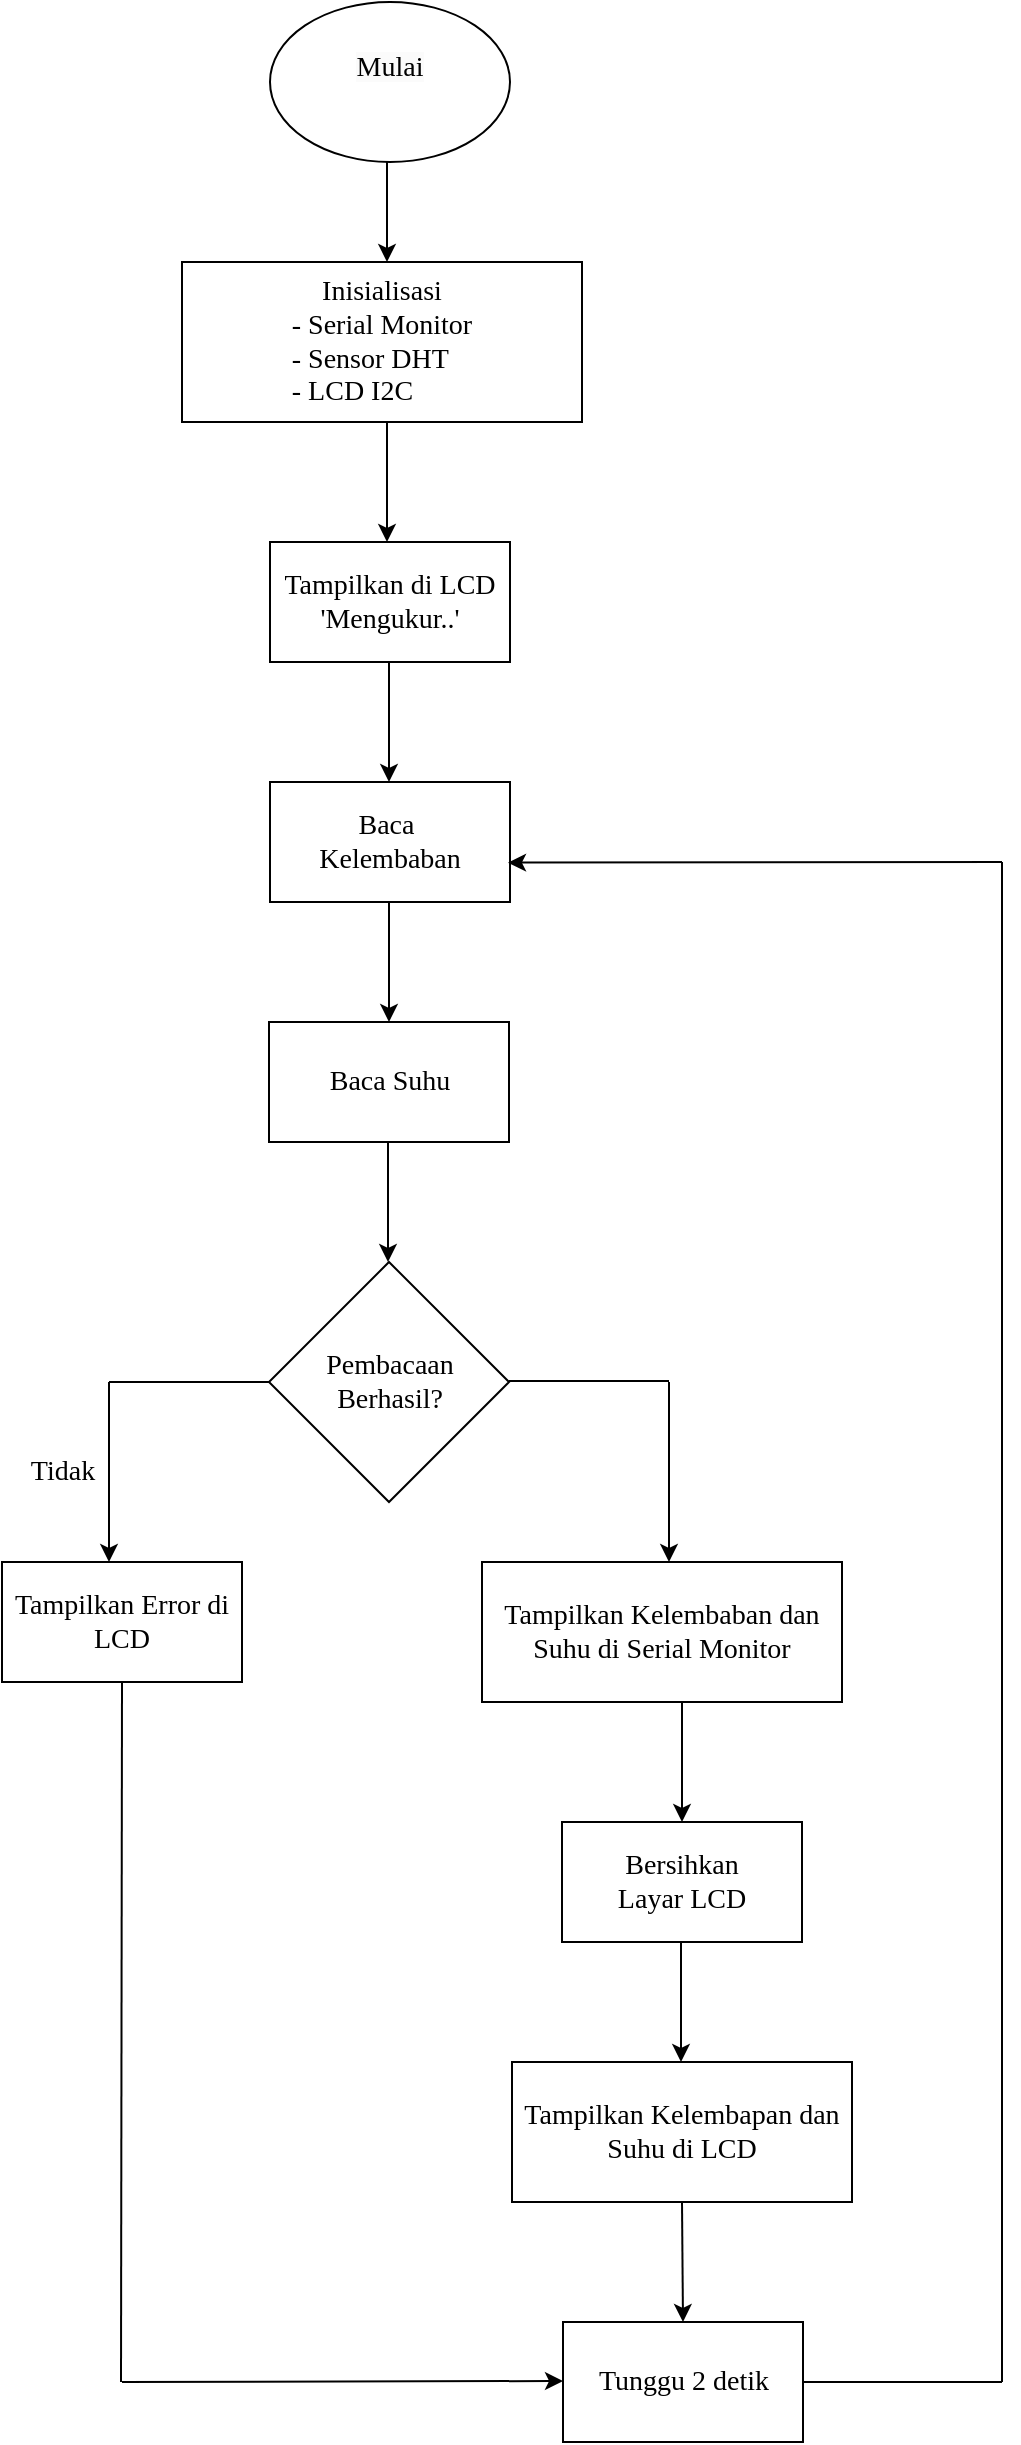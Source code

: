 <mxfile version="24.8.3">
  <diagram name="Halaman-1" id="qTOW1-HexOd1q7XH1WQv">
    <mxGraphModel grid="1" page="1" gridSize="10" guides="1" tooltips="1" connect="1" arrows="1" fold="1" pageScale="1" pageWidth="827" pageHeight="1169" math="0" shadow="0">
      <root>
        <mxCell id="0" />
        <mxCell id="1" parent="0" />
        <mxCell id="WC0ZGZ3eZQcWdwqWbL3J-2" value="" style="endArrow=classic;html=1;rounded=0;exitX=0.5;exitY=1;exitDx=0;exitDy=0;" edge="1" parent="1">
          <mxGeometry width="50" height="50" relative="1" as="geometry">
            <mxPoint x="352.5" y="100" as="sourcePoint" />
            <mxPoint x="352.5" y="160" as="targetPoint" />
          </mxGeometry>
        </mxCell>
        <mxCell id="WC0ZGZ3eZQcWdwqWbL3J-3" value="" style="endArrow=classic;html=1;rounded=0;exitX=0.5;exitY=1;exitDx=0;exitDy=0;" edge="1" parent="1">
          <mxGeometry width="50" height="50" relative="1" as="geometry">
            <mxPoint x="352.5" y="240" as="sourcePoint" />
            <mxPoint x="352.5" y="300" as="targetPoint" />
          </mxGeometry>
        </mxCell>
        <mxCell id="WC0ZGZ3eZQcWdwqWbL3J-4" value="&lt;font face=&quot;Comic Sans MS&quot;&gt;&lt;span style=&quot;font-size: 14px;&quot;&gt;Tampilkan di LCD&lt;/span&gt;&lt;/font&gt;&lt;div&gt;&lt;font face=&quot;Comic Sans MS&quot;&gt;&lt;span style=&quot;font-size: 14px;&quot;&gt;&#39;Mengukur..&#39;&lt;/span&gt;&lt;/font&gt;&lt;/div&gt;" style="rounded=0;whiteSpace=wrap;html=1;" vertex="1" parent="1">
          <mxGeometry x="294" y="300" width="120" height="60" as="geometry" />
        </mxCell>
        <mxCell id="WC0ZGZ3eZQcWdwqWbL3J-5" value="" style="endArrow=classic;html=1;rounded=0;exitX=0.5;exitY=1;exitDx=0;exitDy=0;" edge="1" parent="1">
          <mxGeometry width="50" height="50" relative="1" as="geometry">
            <mxPoint x="353.5" y="360" as="sourcePoint" />
            <mxPoint x="353.5" y="420" as="targetPoint" />
          </mxGeometry>
        </mxCell>
        <mxCell id="WC0ZGZ3eZQcWdwqWbL3J-6" value="&lt;div&gt;&lt;font style=&quot;font-size: 14px;&quot; face=&quot;Comic Sans MS&quot;&gt;&lt;br&gt;&lt;/font&gt;&lt;/div&gt;&lt;font style=&quot;&quot; face=&quot;Comic Sans MS&quot;&gt;&lt;div style=&quot;font-size: 14px;&quot;&gt;&lt;font style=&quot;&quot; face=&quot;Comic Sans MS&quot;&gt;&lt;br&gt;&lt;/font&gt;&lt;/div&gt;&lt;font style=&quot;font-size: 14px;&quot;&gt;Inisialisasi&lt;/font&gt;&lt;/font&gt;&lt;div style=&quot;text-align: left;&quot;&gt;&lt;span style=&quot;background-color: initial; font-family: &amp;quot;Comic Sans MS&amp;quot;; font-size: 14px;&quot;&gt;- Serial Monitor&lt;/span&gt;&lt;/div&gt;&lt;div style=&quot;text-align: left;&quot;&gt;&lt;span style=&quot;background-color: initial; font-family: &amp;quot;Comic Sans MS&amp;quot;; font-size: 14px;&quot;&gt;- Sensor DHT&lt;/span&gt;&lt;/div&gt;&lt;div&gt;&lt;div style=&quot;text-align: left;&quot;&gt;&lt;span style=&quot;background-color: initial; font-family: &amp;quot;Comic Sans MS&amp;quot;; font-size: 14px;&quot;&gt;- LCD I2C&lt;/span&gt;&lt;/div&gt;&lt;div&gt;&lt;div&gt;&lt;div style=&quot;text-align: left;&quot;&gt;&lt;font size=&quot;3&quot;&gt;&lt;br&gt;&lt;/font&gt;&lt;/div&gt;&lt;/div&gt;&lt;div&gt;&lt;div&gt;&lt;br&gt;&lt;/div&gt;&lt;/div&gt;&lt;/div&gt;&lt;/div&gt;" style="rounded=0;whiteSpace=wrap;html=1;" vertex="1" parent="1">
          <mxGeometry x="250" y="160" width="200" height="80" as="geometry" />
        </mxCell>
        <mxCell id="WC0ZGZ3eZQcWdwqWbL3J-7" value="&lt;font face=&quot;Comic Sans MS&quot;&gt;&lt;span style=&quot;font-size: 14px;&quot;&gt;Baca&amp;nbsp;&lt;/span&gt;&lt;/font&gt;&lt;div&gt;&lt;font face=&quot;Comic Sans MS&quot;&gt;&lt;span style=&quot;font-size: 14px;&quot;&gt;Kelembaban&lt;/span&gt;&lt;/font&gt;&lt;/div&gt;" style="rounded=0;whiteSpace=wrap;html=1;" vertex="1" parent="1">
          <mxGeometry x="294" y="420" width="120" height="60" as="geometry" />
        </mxCell>
        <mxCell id="WC0ZGZ3eZQcWdwqWbL3J-8" value="&lt;font face=&quot;Comic Sans MS&quot;&gt;&lt;span style=&quot;font-size: 14px;&quot;&gt;Baca Suhu&lt;/span&gt;&lt;/font&gt;" style="rounded=0;whiteSpace=wrap;html=1;" vertex="1" parent="1">
          <mxGeometry x="293.5" y="540" width="120" height="60" as="geometry" />
        </mxCell>
        <mxCell id="WC0ZGZ3eZQcWdwqWbL3J-9" value="" style="endArrow=classic;html=1;rounded=0;exitX=0.5;exitY=1;exitDx=0;exitDy=0;" edge="1" parent="1">
          <mxGeometry width="50" height="50" relative="1" as="geometry">
            <mxPoint x="353" y="600" as="sourcePoint" />
            <mxPoint x="353" y="660" as="targetPoint" />
          </mxGeometry>
        </mxCell>
        <mxCell id="WC0ZGZ3eZQcWdwqWbL3J-10" value="&lt;font style=&quot;font-size: 14px;&quot; face=&quot;Comic Sans MS&quot;&gt;Pembacaan Berhasil?&lt;/font&gt;" style="rhombus;whiteSpace=wrap;html=1;" vertex="1" parent="1">
          <mxGeometry x="293.5" y="660" width="120" height="120" as="geometry" />
        </mxCell>
        <mxCell id="WC0ZGZ3eZQcWdwqWbL3J-11" value="" style="endArrow=classic;html=1;rounded=0;" edge="1" parent="1">
          <mxGeometry width="50" height="50" relative="1" as="geometry">
            <mxPoint x="213.5" y="720" as="sourcePoint" />
            <mxPoint x="213.5" y="810" as="targetPoint" />
          </mxGeometry>
        </mxCell>
        <mxCell id="WC0ZGZ3eZQcWdwqWbL3J-12" value="" style="endArrow=none;html=1;rounded=0;entryX=0;entryY=0.5;entryDx=0;entryDy=0;" edge="1" parent="1" target="WC0ZGZ3eZQcWdwqWbL3J-10">
          <mxGeometry width="50" height="50" relative="1" as="geometry">
            <mxPoint x="213.5" y="720" as="sourcePoint" />
            <mxPoint x="263.5" y="670" as="targetPoint" />
          </mxGeometry>
        </mxCell>
        <mxCell id="WC0ZGZ3eZQcWdwqWbL3J-13" value="" style="endArrow=none;html=1;rounded=0;entryX=0;entryY=0.5;entryDx=0;entryDy=0;" edge="1" parent="1">
          <mxGeometry width="50" height="50" relative="1" as="geometry">
            <mxPoint x="413.5" y="719.5" as="sourcePoint" />
            <mxPoint x="493.5" y="719.5" as="targetPoint" />
          </mxGeometry>
        </mxCell>
        <mxCell id="WC0ZGZ3eZQcWdwqWbL3J-14" value="" style="endArrow=classic;html=1;rounded=0;" edge="1" parent="1">
          <mxGeometry width="50" height="50" relative="1" as="geometry">
            <mxPoint x="493.5" y="720" as="sourcePoint" />
            <mxPoint x="493.5" y="810" as="targetPoint" />
          </mxGeometry>
        </mxCell>
        <mxCell id="WC0ZGZ3eZQcWdwqWbL3J-15" value="" style="endArrow=classic;html=1;rounded=0;exitX=0.5;exitY=1;exitDx=0;exitDy=0;" edge="1" parent="1">
          <mxGeometry width="50" height="50" relative="1" as="geometry">
            <mxPoint x="353.5" y="480" as="sourcePoint" />
            <mxPoint x="353.5" y="540" as="targetPoint" />
          </mxGeometry>
        </mxCell>
        <mxCell id="WC0ZGZ3eZQcWdwqWbL3J-16" value="&lt;font face=&quot;Comic Sans MS&quot;&gt;&lt;span style=&quot;font-size: 14px;&quot;&gt;Tampilkan Error di LCD&lt;/span&gt;&lt;/font&gt;" style="rounded=0;whiteSpace=wrap;html=1;" vertex="1" parent="1">
          <mxGeometry x="160" y="810" width="120" height="60" as="geometry" />
        </mxCell>
        <mxCell id="WC0ZGZ3eZQcWdwqWbL3J-17" value="&lt;font face=&quot;Comic Sans MS&quot;&gt;&lt;span style=&quot;font-size: 14px;&quot;&gt;Tampilkan Kelembaban dan Suhu di Serial Monitor&lt;/span&gt;&lt;/font&gt;" style="rounded=0;whiteSpace=wrap;html=1;" vertex="1" parent="1">
          <mxGeometry x="400" y="810" width="180" height="70" as="geometry" />
        </mxCell>
        <mxCell id="WC0ZGZ3eZQcWdwqWbL3J-18" value="" style="endArrow=classic;html=1;rounded=0;exitX=0.5;exitY=1;exitDx=0;exitDy=0;" edge="1" parent="1">
          <mxGeometry width="50" height="50" relative="1" as="geometry">
            <mxPoint x="500" y="880" as="sourcePoint" />
            <mxPoint x="500" y="940" as="targetPoint" />
          </mxGeometry>
        </mxCell>
        <mxCell id="WC0ZGZ3eZQcWdwqWbL3J-19" value="&lt;font face=&quot;Comic Sans MS&quot;&gt;&lt;span style=&quot;font-size: 14px;&quot;&gt;Bersihkan&lt;/span&gt;&lt;/font&gt;&lt;div&gt;&lt;font face=&quot;Comic Sans MS&quot;&gt;&lt;span style=&quot;font-size: 14px;&quot;&gt;Layar LCD&lt;/span&gt;&lt;/font&gt;&lt;/div&gt;" style="rounded=0;whiteSpace=wrap;html=1;" vertex="1" parent="1">
          <mxGeometry x="440" y="940" width="120" height="60" as="geometry" />
        </mxCell>
        <mxCell id="WC0ZGZ3eZQcWdwqWbL3J-20" value="" style="endArrow=classic;html=1;rounded=0;exitX=0.5;exitY=1;exitDx=0;exitDy=0;" edge="1" parent="1">
          <mxGeometry width="50" height="50" relative="1" as="geometry">
            <mxPoint x="499.5" y="1000" as="sourcePoint" />
            <mxPoint x="499.5" y="1060" as="targetPoint" />
          </mxGeometry>
        </mxCell>
        <mxCell id="WC0ZGZ3eZQcWdwqWbL3J-21" value="&lt;font face=&quot;Comic Sans MS&quot;&gt;&lt;span style=&quot;font-size: 14px;&quot;&gt;Tampilkan Kelembapan dan Suhu di LCD&lt;/span&gt;&lt;/font&gt;" style="rounded=0;whiteSpace=wrap;html=1;" vertex="1" parent="1">
          <mxGeometry x="415" y="1060" width="170" height="70" as="geometry" />
        </mxCell>
        <mxCell id="WC0ZGZ3eZQcWdwqWbL3J-22" value="&lt;font face=&quot;Comic Sans MS&quot;&gt;&lt;span style=&quot;font-size: 14px;&quot;&gt;Tunggu 2 detik&lt;/span&gt;&lt;/font&gt;" style="rounded=0;whiteSpace=wrap;html=1;" vertex="1" parent="1">
          <mxGeometry x="440.5" y="1190" width="120" height="60" as="geometry" />
        </mxCell>
        <mxCell id="WC0ZGZ3eZQcWdwqWbL3J-23" value="" style="endArrow=none;html=1;rounded=0;entryX=0.5;entryY=1;entryDx=0;entryDy=0;" edge="1" parent="1" target="WC0ZGZ3eZQcWdwqWbL3J-16">
          <mxGeometry width="50" height="50" relative="1" as="geometry">
            <mxPoint x="219.5" y="1220" as="sourcePoint" />
            <mxPoint x="219.5" y="1100" as="targetPoint" />
          </mxGeometry>
        </mxCell>
        <mxCell id="WC0ZGZ3eZQcWdwqWbL3J-24" value="" style="endArrow=classic;html=1;rounded=0;entryX=0;entryY=1;entryDx=0;entryDy=0;" edge="1" parent="1">
          <mxGeometry width="50" height="50" relative="1" as="geometry">
            <mxPoint x="220" y="1220" as="sourcePoint" />
            <mxPoint x="440.5" y="1219.5" as="targetPoint" />
          </mxGeometry>
        </mxCell>
        <mxCell id="WC0ZGZ3eZQcWdwqWbL3J-25" value="" style="endArrow=none;html=1;rounded=0;" edge="1" parent="1">
          <mxGeometry width="50" height="50" relative="1" as="geometry">
            <mxPoint x="660" y="1220" as="sourcePoint" />
            <mxPoint x="660" y="460" as="targetPoint" />
          </mxGeometry>
        </mxCell>
        <mxCell id="WC0ZGZ3eZQcWdwqWbL3J-26" value="" style="endArrow=none;html=1;rounded=0;" edge="1" parent="1">
          <mxGeometry width="50" height="50" relative="1" as="geometry">
            <mxPoint x="560.5" y="1220" as="sourcePoint" />
            <mxPoint x="660" y="1220" as="targetPoint" />
          </mxGeometry>
        </mxCell>
        <mxCell id="WC0ZGZ3eZQcWdwqWbL3J-27" value="" style="endArrow=classic;html=1;rounded=0;entryX=1.033;entryY=0.622;entryDx=0;entryDy=0;entryPerimeter=0;" edge="1" parent="1">
          <mxGeometry width="50" height="50" relative="1" as="geometry">
            <mxPoint x="660" y="460" as="sourcePoint" />
            <mxPoint x="413.0" y="460.32" as="targetPoint" />
          </mxGeometry>
        </mxCell>
        <mxCell id="WC0ZGZ3eZQcWdwqWbL3J-28" value="" style="endArrow=classic;html=1;rounded=0;entryX=0.5;entryY=0;entryDx=0;entryDy=0;" edge="1" parent="1" target="WC0ZGZ3eZQcWdwqWbL3J-22">
          <mxGeometry width="50" height="50" relative="1" as="geometry">
            <mxPoint x="500" y="1130" as="sourcePoint" />
            <mxPoint x="550" y="1080" as="targetPoint" />
          </mxGeometry>
        </mxCell>
        <mxCell id="WC0ZGZ3eZQcWdwqWbL3J-29" value="&lt;font style=&quot;font-size: 14px;&quot; face=&quot;Comic Sans MS&quot;&gt;Tidak&lt;/font&gt;" style="text;html=1;align=center;verticalAlign=middle;resizable=0;points=[];autosize=1;strokeColor=none;fillColor=none;" vertex="1" parent="1">
          <mxGeometry x="160" y="750" width="60" height="30" as="geometry" />
        </mxCell>
        <mxCell id="WC0ZGZ3eZQcWdwqWbL3J-30" value="&#xa;&lt;span style=&quot;color: rgb(0, 0, 0); font-family: &amp;quot;Comic Sans MS&amp;quot;; font-size: 14px; font-style: normal; font-variant-ligatures: normal; font-variant-caps: normal; font-weight: 400; letter-spacing: normal; orphans: 2; text-align: center; text-indent: 0px; text-transform: none; widows: 2; word-spacing: 0px; -webkit-text-stroke-width: 0px; white-space: normal; background-color: rgb(251, 251, 251); text-decoration-thickness: initial; text-decoration-style: initial; text-decoration-color: initial; display: inline !important; float: none;&quot;&gt;Mulai&lt;/span&gt;&#xa;&#xa;" style="ellipse;whiteSpace=wrap;html=1;" vertex="1" parent="1">
          <mxGeometry x="294" y="30" width="120" height="80" as="geometry" />
        </mxCell>
      </root>
    </mxGraphModel>
  </diagram>
</mxfile>
